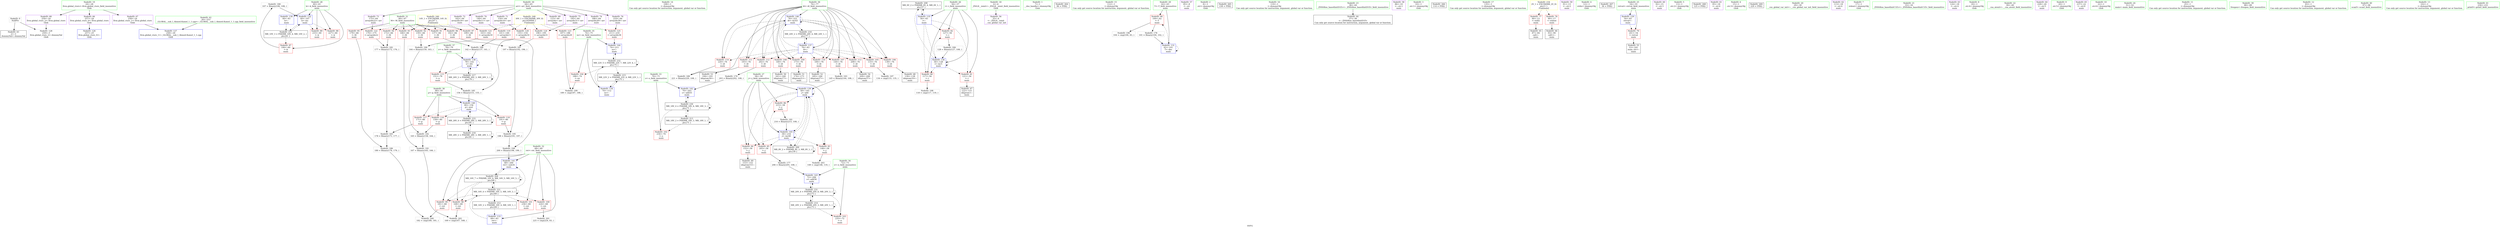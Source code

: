 digraph "SVFG" {
	label="SVFG";

	Node0x55e0d42adfe0 [shape=record,color=grey,label="{NodeID: 0\nNullPtr}"];
	Node0x55e0d42adfe0 -> Node0x55e0d42cf750[style=solid];
	Node0x55e0d42adfe0 -> Node0x55e0d42d5df0[style=solid];
	Node0x55e0d42d88e0 [shape=record,color=grey,label="{NodeID: 180\n107 = Binary(106, 108, )\n}"];
	Node0x55e0d42d88e0 -> Node0x55e0d42d6160[style=solid];
	Node0x55e0d42cfc90 [shape=record,color=red,label="{NodeID: 97\n199\<--66\n\<--M\nmain\n}"];
	Node0x55e0d42cfc90 -> Node0x55e0d42d3730[style=solid];
	Node0x55e0d42b2720 [shape=record,color=green,label="{NodeID: 14\n108\<--1\n\<--dummyObj\nCan only get source location for instruction, argument, global var or function.}"];
	Node0x55e0d42d3730 [shape=record,color=grey,label="{NodeID: 194\n200 = Binary(198, 199, )\n}"];
	Node0x55e0d42d3730 -> Node0x55e0d42d68b0[style=solid];
	Node0x55e0d42d07f0 [shape=record,color=red,label="{NodeID: 111\n193\<--76\n\<--i6\nmain\n}"];
	Node0x55e0d42d07f0 -> Node0x55e0d42d0ff0[style=solid];
	Node0x55e0d42cea60 [shape=record,color=green,label="{NodeID: 28\n60\<--61\nk\<--k_field_insensitive\nmain\n}"];
	Node0x55e0d42cea60 -> Node0x55e0d42d2c20[style=solid];
	Node0x55e0d42cea60 -> Node0x55e0d42d2cf0[style=solid];
	Node0x55e0d42cea60 -> Node0x55e0d42d2dc0[style=solid];
	Node0x55e0d42cea60 -> Node0x55e0d42d5fc0[style=solid];
	Node0x55e0d42cea60 -> Node0x55e0d42d6160[style=solid];
	Node0x55e0d42e37d0 [shape=record,color=black,label="{NodeID: 208\nMR_6V_2 = PHI(MR_6V_4, MR_6V_1, )\npts\{57 \}\n}"];
	Node0x55e0d42e37d0 -> Node0x55e0d42d63d0[style=dashed];
	Node0x55e0d42d5b20 [shape=record,color=red,label="{NodeID: 125\n211\<--210\n\<--arrayidx38\nmain\n}"];
	Node0x55e0d42d5b20 -> Node0x55e0d42d6b20[style=solid];
	Node0x55e0d42cf650 [shape=record,color=green,label="{NodeID: 42\n26\<--253\n_GLOBAL__sub_I_Ahmed.Kamel_1_1.cpp\<--_GLOBAL__sub_I_Ahmed.Kamel_1_1.cpp_field_insensitive\n}"];
	Node0x55e0d42cf650 -> Node0x55e0d42d5cf0[style=solid];
	Node0x55e0d42d6710 [shape=record,color=blue,label="{NodeID: 139\n58\<--145\nj\<--add\nmain\n}"];
	Node0x55e0d42d6710 -> Node0x55e0d42d28e0[style=dashed];
	Node0x55e0d42d6710 -> Node0x55e0d42d29b0[style=dashed];
	Node0x55e0d42d6710 -> Node0x55e0d42d2a80[style=dashed];
	Node0x55e0d42d6710 -> Node0x55e0d42d2b50[style=dashed];
	Node0x55e0d42d6710 -> Node0x55e0d42d6710[style=dashed];
	Node0x55e0d42d6710 -> Node0x55e0d42d6bf0[style=dashed];
	Node0x55e0d42d6710 -> Node0x55e0d42e3cd0[style=dashed];
	Node0x55e0d42d1260 [shape=record,color=purple,label="{NodeID: 56\n35\<--4\n\<--_ZStL8__ioinit\n__cxx_global_var_init\n}"];
	Node0x55e0d42d1e50 [shape=record,color=purple,label="{NodeID: 70\n140\<--64\narrayidx11\<--arr\nmain\n}"];
	Node0x55e0d42d1e50 -> Node0x55e0d42d5640[style=solid];
	Node0x55e0d42d29b0 [shape=record,color=red,label="{NodeID: 84\n152\<--58\n\<--j\nmain\n}"];
	Node0x55e0d42d29b0 -> Node0x55e0d42d0cb0[style=solid];
	Node0x55e0d42ae830 [shape=record,color=green,label="{NodeID: 1\n7\<--1\n__dso_handle\<--dummyObj\nGlob }"];
	Node0x55e0d40799b0 [shape=record,color=black,label="{NodeID: 264\n96 = PHI()\n}"];
	Node0x55e0d42d8a60 [shape=record,color=grey,label="{NodeID: 181\n216 = Binary(215, 108, )\n}"];
	Node0x55e0d42d8a60 -> Node0x55e0d42d6bf0[style=solid];
	Node0x55e0d42cfd60 [shape=record,color=red,label="{NodeID: 98\n168\<--68\n\<--ret\nmain\n}"];
	Node0x55e0d42cfd60 -> Node0x55e0d42dba30[style=solid];
	Node0x55e0d42ce1e0 [shape=record,color=green,label="{NodeID: 15\n112\<--1\n\<--dummyObj\nCan only get source location for instruction, argument, global var or function.}"];
	Node0x55e0d42d38b0 [shape=record,color=grey,label="{NodeID: 195\n198 = Binary(191, 197, )\n}"];
	Node0x55e0d42d38b0 -> Node0x55e0d42d3730[style=solid];
	Node0x55e0d42d08c0 [shape=record,color=red,label="{NodeID: 112\n202\<--76\n\<--i6\nmain\n}"];
	Node0x55e0d42d08c0 -> Node0x55e0d42d8760[style=solid];
	Node0x55e0d42ceb30 [shape=record,color=green,label="{NodeID: 29\n62\<--63\nT\<--T_field_insensitive\nmain\n}"];
	Node0x55e0d42ceb30 -> Node0x55e0d42d2e90[style=solid];
	Node0x55e0d42ceb30 -> Node0x55e0d42d6090[style=solid];
	Node0x55e0d42e3cd0 [shape=record,color=black,label="{NodeID: 209\nMR_8V_2 = PHI(MR_8V_3, MR_8V_1, )\npts\{59 \}\n}"];
	Node0x55e0d42e3cd0 -> Node0x55e0d42d6710[style=dashed];
	Node0x55e0d42e3cd0 -> Node0x55e0d42e3cd0[style=dashed];
	Node0x55e0d42d5bf0 [shape=record,color=blue,label="{NodeID: 126\n257\<--25\nllvm.global_ctors_0\<--\nGlob }"];
	Node0x55e0d42cf750 [shape=record,color=black,label="{NodeID: 43\n2\<--3\ndummyVal\<--dummyVal\n}"];
	Node0x55e0d42d67e0 [shape=record,color=blue,label="{NodeID: 140\n80\<--156\np\<--mul\nmain\n}"];
	Node0x55e0d42d67e0 -> Node0x55e0d42d53d0[style=dashed];
	Node0x55e0d42d67e0 -> Node0x55e0d42d54a0[style=dashed];
	Node0x55e0d42d67e0 -> Node0x55e0d42d5570[style=dashed];
	Node0x55e0d42d67e0 -> Node0x55e0d42eb4d0[style=dashed];
	Node0x55e0d42d1330 [shape=record,color=purple,label="{NodeID: 57\n85\<--8\n\<--.str\nmain\n}"];
	Node0x55e0d42d1f20 [shape=record,color=purple,label="{NodeID: 71\n154\<--64\narrayidx16\<--arr\nmain\n}"];
	Node0x55e0d42d1f20 -> Node0x55e0d42d5710[style=solid];
	Node0x55e0d42d2a80 [shape=record,color=red,label="{NodeID: 85\n205\<--58\n\<--j\nmain\n}"];
	Node0x55e0d42d2a80 -> Node0x55e0d42d8460[style=solid];
	Node0x55e0d42ae4c0 [shape=record,color=green,label="{NodeID: 2\n8\<--1\n.str\<--dummyObj\nGlob }"];
	Node0x55e0d42f96e0 [shape=record,color=black,label="{NodeID: 265\n238 = PHI()\n}"];
	Node0x55e0d42d8be0 [shape=record,color=grey,label="{NodeID: 182\n177 = Binary(172, 176, )\n}"];
	Node0x55e0d42d8be0 -> Node0x55e0d42d8d60[style=solid];
	Node0x55e0d42cfe30 [shape=record,color=red,label="{NodeID: 99\n181\<--68\n\<--ret\nmain\n}"];
	Node0x55e0d42cfe30 -> Node0x55e0d42d4030[style=solid];
	Node0x55e0d42ce270 [shape=record,color=green,label="{NodeID: 16\n119\<--1\n\<--dummyObj\nCan only get source location for instruction, argument, global var or function.}"];
	Node0x55e0d42d3a30 [shape=record,color=grey,label="{NodeID: 196\n104 = cmp(100, 83, )\n}"];
	Node0x55e0d42d0990 [shape=record,color=red,label="{NodeID: 113\n208\<--76\n\<--i6\nmain\n}"];
	Node0x55e0d42d0990 -> Node0x55e0d42d10c0[style=solid];
	Node0x55e0d42cec00 [shape=record,color=green,label="{NodeID: 30\n64\<--65\narr\<--arr_field_insensitive\nmain\n}"];
	Node0x55e0d42cec00 -> Node0x55e0d42d1d80[style=solid];
	Node0x55e0d42cec00 -> Node0x55e0d42d1e50[style=solid];
	Node0x55e0d42cec00 -> Node0x55e0d42d1f20[style=solid];
	Node0x55e0d42cec00 -> Node0x55e0d42d1ff0[style=solid];
	Node0x55e0d42cec00 -> Node0x55e0d42d20c0[style=solid];
	Node0x55e0d42cec00 -> Node0x55e0d42d2190[style=solid];
	Node0x55e0d42cec00 -> Node0x55e0d42d2260[style=solid];
	Node0x55e0d42cec00 -> Node0x55e0d42d2330[style=solid];
	Node0x55e0d42e41d0 [shape=record,color=black,label="{NodeID: 210\nMR_10V_3 = PHI(MR_10V_4, MR_10V_2, )\npts\{61 \}\n}"];
	Node0x55e0d42e41d0 -> Node0x55e0d42d2c20[style=dashed];
	Node0x55e0d42e41d0 -> Node0x55e0d42d6160[style=dashed];
	Node0x55e0d42d5cf0 [shape=record,color=blue,label="{NodeID: 127\n258\<--26\nllvm.global_ctors_1\<--_GLOBAL__sub_I_Ahmed.Kamel_1_1.cpp\nGlob }"];
	Node0x55e0d42cf850 [shape=record,color=black,label="{NodeID: 44\n37\<--38\n\<--_ZNSt8ios_base4InitD1Ev\nCan only get source location for instruction, argument, global var or function.}"];
	Node0x55e0d42d68b0 [shape=record,color=blue,label="{NodeID: 141\n68\<--200\nret\<--sub34\nmain\n}"];
	Node0x55e0d42d68b0 -> Node0x55e0d42e23d0[style=dashed];
	Node0x55e0d42d1400 [shape=record,color=purple,label="{NodeID: 58\n86\<--10\n\<--.str.1\nmain\n}"];
	Node0x55e0d42d1ff0 [shape=record,color=purple,label="{NodeID: 72\n162\<--64\narrayidx18\<--arr\nmain\n}"];
	Node0x55e0d42d1ff0 -> Node0x55e0d42d57e0[style=solid];
	Node0x55e0d42d2b50 [shape=record,color=red,label="{NodeID: 86\n215\<--58\n\<--j\nmain\n}"];
	Node0x55e0d42d2b50 -> Node0x55e0d42d8a60[style=solid];
	Node0x55e0d42adec0 [shape=record,color=green,label="{NodeID: 3\n10\<--1\n.str.1\<--dummyObj\nGlob }"];
	Node0x55e0d42f9e00 [shape=record,color=black,label="{NodeID: 266\n114 = PHI()\n}"];
	Node0x55e0d42d8d60 [shape=record,color=grey,label="{NodeID: 183\n178 = Binary(171, 177, )\n}"];
	Node0x55e0d42d8d60 -> Node0x55e0d42d91e0[style=solid];
	Node0x55e0d42cff00 [shape=record,color=red,label="{NodeID: 100\n224\<--68\n\<--ret\nmain\n}"];
	Node0x55e0d42cff00 -> Node0x55e0d42d41b0[style=solid];
	Node0x55e0d42ce300 [shape=record,color=green,label="{NodeID: 17\n135\<--1\n\<--dummyObj\nCan only get source location for instruction, argument, global var or function.}"];
	Node0x55e0d42d3bb0 [shape=record,color=grey,label="{NodeID: 197\n134 = cmp(133, 135, )\n}"];
	Node0x55e0d42d0a60 [shape=record,color=red,label="{NodeID: 114\n220\<--76\n\<--i6\nmain\n}"];
	Node0x55e0d42d0a60 -> Node0x55e0d42d9660[style=solid];
	Node0x55e0d42cecd0 [shape=record,color=green,label="{NodeID: 31\n66\<--67\nM\<--M_field_insensitive\nmain\n}"];
	Node0x55e0d42cecd0 -> Node0x55e0d42d2f60[style=solid];
	Node0x55e0d42cecd0 -> Node0x55e0d42d3030[style=solid];
	Node0x55e0d42cecd0 -> Node0x55e0d42d3100[style=solid];
	Node0x55e0d42cecd0 -> Node0x55e0d42d31d0[style=solid];
	Node0x55e0d42cecd0 -> Node0x55e0d42d32a0[style=solid];
	Node0x55e0d42cecd0 -> Node0x55e0d42cfbc0[style=solid];
	Node0x55e0d42cecd0 -> Node0x55e0d42cfc90[style=solid];
	Node0x55e0d42d5df0 [shape=record,color=blue, style = dotted,label="{NodeID: 128\n259\<--3\nllvm.global_ctors_2\<--dummyVal\nGlob }"];
	Node0x55e0d42cf950 [shape=record,color=black,label="{NodeID: 45\n87\<--84\ncall\<--\nmain\n}"];
	Node0x55e0d42d6980 [shape=record,color=blue,label="{NodeID: 142\n70\<--203\ns\<--add35\nmain\n}"];
	Node0x55e0d42d6980 -> Node0x55e0d42ea5d0[style=dashed];
	Node0x55e0d42d14d0 [shape=record,color=purple,label="{NodeID: 59\n91\<--13\n\<--.str.2\nmain\n}"];
	Node0x55e0d42d20c0 [shape=record,color=purple,label="{NodeID: 73\n175\<--64\narrayidx22\<--arr\nmain\n}"];
	Node0x55e0d42d20c0 -> Node0x55e0d42d58b0[style=solid];
	Node0x55e0d42d2c20 [shape=record,color=red,label="{NodeID: 87\n106\<--60\n\<--k\nmain\n}"];
	Node0x55e0d42d2c20 -> Node0x55e0d42d88e0[style=solid];
	Node0x55e0d42b1fc0 [shape=record,color=green,label="{NodeID: 4\n12\<--1\nstdin\<--dummyObj\nGlob }"];
	Node0x55e0d42f9f00 [shape=record,color=black,label="{NodeID: 267\n36 = PHI()\n}"];
	Node0x55e0d42d8ee0 [shape=record,color=grey,label="{NodeID: 184\n128 = Binary(127, 108, )\n}"];
	Node0x55e0d42d8ee0 -> Node0x55e0d42d64a0[style=solid];
	Node0x55e0d42cffd0 [shape=record,color=red,label="{NodeID: 101\n236\<--68\n\<--ret\nmain\n}"];
	Node0x55e0d42ce390 [shape=record,color=green,label="{NodeID: 18\n4\<--6\n_ZStL8__ioinit\<--_ZStL8__ioinit_field_insensitive\nGlob }"];
	Node0x55e0d42ce390 -> Node0x55e0d42d1260[style=solid];
	Node0x55e0d42d3d30 [shape=record,color=grey,label="{NodeID: 198\n118 = cmp(117, 119, )\n}"];
	Node0x55e0d42d0b30 [shape=record,color=red,label="{NodeID: 115\n151\<--78\n\<--x\nmain\n}"];
	Node0x55e0d42d0b30 -> Node0x55e0d42d9060[style=solid];
	Node0x55e0d42ceda0 [shape=record,color=green,label="{NodeID: 32\n68\<--69\nret\<--ret_field_insensitive\nmain\n}"];
	Node0x55e0d42ceda0 -> Node0x55e0d42cfd60[style=solid];
	Node0x55e0d42ceda0 -> Node0x55e0d42cfe30[style=solid];
	Node0x55e0d42ceda0 -> Node0x55e0d42cff00[style=solid];
	Node0x55e0d42ceda0 -> Node0x55e0d42cffd0[style=solid];
	Node0x55e0d42ceda0 -> Node0x55e0d42d6230[style=solid];
	Node0x55e0d42ceda0 -> Node0x55e0d42d68b0[style=solid];
	Node0x55e0d42e4bd0 [shape=record,color=black,label="{NodeID: 212\nMR_16V_2 = PHI(MR_16V_4, MR_16V_1, )\npts\{69 \}\n}"];
	Node0x55e0d42e4bd0 -> Node0x55e0d42d6230[style=dashed];
	Node0x55e0d42d5ef0 [shape=record,color=blue,label="{NodeID: 129\n54\<--83\nretval\<--\nmain\n}"];
	Node0x55e0d42d5ef0 -> Node0x55e0d42d25a0[style=dashed];
	Node0x55e0d42cfa20 [shape=record,color=black,label="{NodeID: 46\n93\<--90\ncall1\<--\nmain\n}"];
	Node0x55e0d42d6a50 [shape=record,color=blue,label="{NodeID: 143\n72\<--206\ne\<--add36\nmain\n}"];
	Node0x55e0d42d6a50 -> Node0x55e0d42eaad0[style=dashed];
	Node0x55e0d42d15a0 [shape=record,color=purple,label="{NodeID: 60\n92\<--15\n\<--.str.3\nmain\n}"];
	Node0x55e0d42ed160 [shape=record,color=yellow,style=double,label="{NodeID: 240\n14V_1 = ENCHI(MR_14V_0)\npts\{67 \}\nFun[main]}"];
	Node0x55e0d42ed160 -> Node0x55e0d42d2f60[style=dashed];
	Node0x55e0d42ed160 -> Node0x55e0d42d3030[style=dashed];
	Node0x55e0d42ed160 -> Node0x55e0d42d3100[style=dashed];
	Node0x55e0d42ed160 -> Node0x55e0d42d31d0[style=dashed];
	Node0x55e0d42ed160 -> Node0x55e0d42d32a0[style=dashed];
	Node0x55e0d42ed160 -> Node0x55e0d42cfbc0[style=dashed];
	Node0x55e0d42ed160 -> Node0x55e0d42cfc90[style=dashed];
	Node0x55e0d42d2190 [shape=record,color=purple,label="{NodeID: 74\n186\<--64\narrayidx28\<--arr\nmain\n}"];
	Node0x55e0d42d2190 -> Node0x55e0d42d5980[style=solid];
	Node0x55e0d42d2cf0 [shape=record,color=red,label="{NodeID: 88\n227\<--60\n\<--k\nmain\n}"];
	Node0x55e0d42ae920 [shape=record,color=green,label="{NodeID: 5\n13\<--1\n.str.2\<--dummyObj\nGlob }"];
	Node0x55e0d42fa000 [shape=record,color=black,label="{NodeID: 268\n125 = PHI()\n}"];
	Node0x55e0d42d9060 [shape=record,color=grey,label="{NodeID: 185\n156 = Binary(151, 155, )\n}"];
	Node0x55e0d42d9060 -> Node0x55e0d42d67e0[style=solid];
	Node0x55e0d42d00a0 [shape=record,color=red,label="{NodeID: 102\n234\<--70\n\<--s\nmain\n}"];
	Node0x55e0d42ce420 [shape=record,color=green,label="{NodeID: 19\n24\<--28\nllvm.global_ctors\<--llvm.global_ctors_field_insensitive\nGlob }"];
	Node0x55e0d42ce420 -> Node0x55e0d42d1a80[style=solid];
	Node0x55e0d42ce420 -> Node0x55e0d42d1b80[style=solid];
	Node0x55e0d42ce420 -> Node0x55e0d42d1c80[style=solid];
	Node0x55e0d42d3eb0 [shape=record,color=grey,label="{NodeID: 199\n189 = cmp(187, 188, )\n}"];
	Node0x55e0d42d53d0 [shape=record,color=red,label="{NodeID: 116\n158\<--80\n\<--p\nmain\n}"];
	Node0x55e0d42d53d0 -> Node0x55e0d42d3430[style=solid];
	Node0x55e0d42cee70 [shape=record,color=green,label="{NodeID: 33\n70\<--71\ns\<--s_field_insensitive\nmain\n}"];
	Node0x55e0d42cee70 -> Node0x55e0d42d00a0[style=solid];
	Node0x55e0d42cee70 -> Node0x55e0d42d6980[style=solid];
	Node0x55e0d42e50d0 [shape=record,color=black,label="{NodeID: 213\nMR_18V_2 = PHI(MR_18V_3, MR_18V_1, )\npts\{71 \}\n}"];
	Node0x55e0d42e50d0 -> Node0x55e0d42d00a0[style=dashed];
	Node0x55e0d42e50d0 -> Node0x55e0d42e50d0[style=dashed];
	Node0x55e0d42e50d0 -> Node0x55e0d42ea5d0[style=dashed];
	Node0x55e0d42d5fc0 [shape=record,color=blue,label="{NodeID: 130\n60\<--83\nk\<--\nmain\n}"];
	Node0x55e0d42d5fc0 -> Node0x55e0d42e41d0[style=dashed];
	Node0x55e0d42cfaf0 [shape=record,color=black,label="{NodeID: 47\n122\<--121\nidxprom\<--\nmain\n}"];
	Node0x55e0d42d6b20 [shape=record,color=blue,label="{NodeID: 144\n74\<--211\nxx\<--\nmain\n}"];
	Node0x55e0d42d6b20 -> Node0x55e0d42eafd0[style=dashed];
	Node0x55e0d42d1670 [shape=record,color=purple,label="{NodeID: 61\n95\<--18\n\<--.str.4\nmain\n}"];
	Node0x55e0d42d2260 [shape=record,color=purple,label="{NodeID: 75\n195\<--64\narrayidx31\<--arr\nmain\n}"];
	Node0x55e0d42d2260 -> Node0x55e0d42d5a50[style=solid];
	Node0x55e0d42d2dc0 [shape=record,color=red,label="{NodeID: 89\n233\<--60\n\<--k\nmain\n}"];
	Node0x55e0d42ae9b0 [shape=record,color=green,label="{NodeID: 6\n15\<--1\n.str.3\<--dummyObj\nGlob }"];
	Node0x55e0d42fa100 [shape=record,color=black,label="{NodeID: 269\n229 = PHI()\n}"];
	Node0x55e0d42d91e0 [shape=record,color=grey,label="{NodeID: 186\n180 = Binary(178, 179, )\n}"];
	Node0x55e0d42d91e0 -> Node0x55e0d42d4030[style=solid];
	Node0x55e0d42d0170 [shape=record,color=red,label="{NodeID: 103\n235\<--72\n\<--e\nmain\n}"];
	Node0x55e0d42ce4b0 [shape=record,color=green,label="{NodeID: 20\n29\<--30\n__cxx_global_var_init\<--__cxx_global_var_init_field_insensitive\n}"];
	Node0x55e0d42d4030 [shape=record,color=grey,label="{NodeID: 200\n182 = cmp(180, 181, )\n}"];
	Node0x55e0d42d54a0 [shape=record,color=red,label="{NodeID: 117\n171\<--80\n\<--p\nmain\n}"];
	Node0x55e0d42d54a0 -> Node0x55e0d42d8d60[style=solid];
	Node0x55e0d42cef40 [shape=record,color=green,label="{NodeID: 34\n72\<--73\ne\<--e_field_insensitive\nmain\n}"];
	Node0x55e0d42cef40 -> Node0x55e0d42d0170[style=solid];
	Node0x55e0d42cef40 -> Node0x55e0d42d6a50[style=solid];
	Node0x55e0d42e55d0 [shape=record,color=black,label="{NodeID: 214\nMR_20V_2 = PHI(MR_20V_3, MR_20V_1, )\npts\{73 \}\n}"];
	Node0x55e0d42e55d0 -> Node0x55e0d42d0170[style=dashed];
	Node0x55e0d42e55d0 -> Node0x55e0d42e55d0[style=dashed];
	Node0x55e0d42e55d0 -> Node0x55e0d42eaad0[style=dashed];
	Node0x55e0d42d6090 [shape=record,color=blue,label="{NodeID: 131\n62\<--101\nT\<--dec\nmain\n}"];
	Node0x55e0d42d6090 -> Node0x55e0d42d2e90[style=dashed];
	Node0x55e0d42d6090 -> Node0x55e0d42d6090[style=dashed];
	Node0x55e0d42d0be0 [shape=record,color=black,label="{NodeID: 48\n139\<--138\nidxprom10\<--\nmain\n}"];
	Node0x55e0d42d6bf0 [shape=record,color=blue,label="{NodeID: 145\n58\<--216\nj\<--inc40\nmain\n}"];
	Node0x55e0d42d6bf0 -> Node0x55e0d42d28e0[style=dashed];
	Node0x55e0d42d6bf0 -> Node0x55e0d42d29b0[style=dashed];
	Node0x55e0d42d6bf0 -> Node0x55e0d42d2a80[style=dashed];
	Node0x55e0d42d6bf0 -> Node0x55e0d42d2b50[style=dashed];
	Node0x55e0d42d6bf0 -> Node0x55e0d42d6710[style=dashed];
	Node0x55e0d42d6bf0 -> Node0x55e0d42d6bf0[style=dashed];
	Node0x55e0d42d6bf0 -> Node0x55e0d42e3cd0[style=dashed];
	Node0x55e0d42d1740 [shape=record,color=purple,label="{NodeID: 62\n113\<--18\n\<--.str.4\nmain\n}"];
	Node0x55e0d42d2330 [shape=record,color=purple,label="{NodeID: 76\n210\<--64\narrayidx38\<--arr\nmain\n}"];
	Node0x55e0d42d2330 -> Node0x55e0d42d5b20[style=solid];
	Node0x55e0d42d2e90 [shape=record,color=red,label="{NodeID: 90\n100\<--62\n\<--T\nmain\n}"];
	Node0x55e0d42d2e90 -> Node0x55e0d42d85e0[style=solid];
	Node0x55e0d42d2e90 -> Node0x55e0d42d3a30[style=solid];
	Node0x55e0d42ae5e0 [shape=record,color=green,label="{NodeID: 7\n17\<--1\nstdout\<--dummyObj\nGlob }"];
	Node0x55e0d42d9360 [shape=record,color=grey,label="{NodeID: 187\n197 = Binary(192, 196, )\n}"];
	Node0x55e0d42d9360 -> Node0x55e0d42d38b0[style=solid];
	Node0x55e0d42d0240 [shape=record,color=red,label="{NodeID: 104\n188\<--74\n\<--xx\nmain\n}"];
	Node0x55e0d42d0240 -> Node0x55e0d42d3eb0[style=solid];
	Node0x55e0d42ce540 [shape=record,color=green,label="{NodeID: 21\n33\<--34\n_ZNSt8ios_base4InitC1Ev\<--_ZNSt8ios_base4InitC1Ev_field_insensitive\n}"];
	Node0x55e0d42d41b0 [shape=record,color=grey,label="{NodeID: 201\n225 = cmp(224, 83, )\n}"];
	Node0x55e0d42d5570 [shape=record,color=red,label="{NodeID: 118\n191\<--80\n\<--p\nmain\n}"];
	Node0x55e0d42d5570 -> Node0x55e0d42d38b0[style=solid];
	Node0x55e0d42cf010 [shape=record,color=green,label="{NodeID: 35\n74\<--75\nxx\<--xx_field_insensitive\nmain\n}"];
	Node0x55e0d42cf010 -> Node0x55e0d42d0240[style=solid];
	Node0x55e0d42cf010 -> Node0x55e0d42d6300[style=solid];
	Node0x55e0d42cf010 -> Node0x55e0d42d6b20[style=solid];
	Node0x55e0d42e5ad0 [shape=record,color=black,label="{NodeID: 215\nMR_22V_2 = PHI(MR_22V_4, MR_22V_1, )\npts\{75 \}\n}"];
	Node0x55e0d42e5ad0 -> Node0x55e0d42d6300[style=dashed];
	Node0x55e0d42d6160 [shape=record,color=blue,label="{NodeID: 132\n60\<--107\nk\<--inc\nmain\n}"];
	Node0x55e0d42d6160 -> Node0x55e0d42d2cf0[style=dashed];
	Node0x55e0d42d6160 -> Node0x55e0d42d2dc0[style=dashed];
	Node0x55e0d42d6160 -> Node0x55e0d42e41d0[style=dashed];
	Node0x55e0d42d0cb0 [shape=record,color=black,label="{NodeID: 49\n153\<--152\nidxprom15\<--\nmain\n}"];
	Node0x55e0d42d6cc0 [shape=record,color=blue,label="{NodeID: 146\n76\<--221\ni6\<--inc43\nmain\n}"];
	Node0x55e0d42d6cc0 -> Node0x55e0d42d0310[style=dashed];
	Node0x55e0d42d6cc0 -> Node0x55e0d42d03e0[style=dashed];
	Node0x55e0d42d6cc0 -> Node0x55e0d42d04b0[style=dashed];
	Node0x55e0d42d6cc0 -> Node0x55e0d42d0580[style=dashed];
	Node0x55e0d42d6cc0 -> Node0x55e0d42d0650[style=dashed];
	Node0x55e0d42d6cc0 -> Node0x55e0d42d0720[style=dashed];
	Node0x55e0d42d6cc0 -> Node0x55e0d42d07f0[style=dashed];
	Node0x55e0d42d6cc0 -> Node0x55e0d42d08c0[style=dashed];
	Node0x55e0d42d6cc0 -> Node0x55e0d42d0990[style=dashed];
	Node0x55e0d42d6cc0 -> Node0x55e0d42d0a60[style=dashed];
	Node0x55e0d42d6cc0 -> Node0x55e0d42d6cc0[style=dashed];
	Node0x55e0d42d6cc0 -> Node0x55e0d42e5fd0[style=dashed];
	Node0x55e0d42d1810 [shape=record,color=purple,label="{NodeID: 63\n124\<--18\n\<--.str.4\nmain\n}"];
	Node0x55e0d42d2400 [shape=record,color=red,label="{NodeID: 77\n84\<--12\n\<--stdin\nmain\n}"];
	Node0x55e0d42d2400 -> Node0x55e0d42cf950[style=solid];
	Node0x55e0d42d2f60 [shape=record,color=red,label="{NodeID: 91\n137\<--66\n\<--M\nmain\n}"];
	Node0x55e0d42d2f60 -> Node0x55e0d42d94e0[style=solid];
	Node0x55e0d42ae670 [shape=record,color=green,label="{NodeID: 8\n18\<--1\n.str.4\<--dummyObj\nGlob }"];
	Node0x55e0d42d94e0 [shape=record,color=grey,label="{NodeID: 188\n142 = Binary(137, 141, )\n}"];
	Node0x55e0d42d94e0 -> Node0x55e0d42d6640[style=solid];
	Node0x55e0d42d0310 [shape=record,color=red,label="{NodeID: 105\n133\<--76\n\<--i6\nmain\n}"];
	Node0x55e0d42d0310 -> Node0x55e0d42d3bb0[style=solid];
	Node0x55e0d42ce5d0 [shape=record,color=green,label="{NodeID: 22\n39\<--40\n__cxa_atexit\<--__cxa_atexit_field_insensitive\n}"];
	Node0x55e0d42dba30 [shape=record,color=grey,label="{NodeID: 202\n169 = cmp(167, 168, )\n}"];
	Node0x55e0d42d5640 [shape=record,color=red,label="{NodeID: 119\n141\<--140\n\<--arrayidx11\nmain\n}"];
	Node0x55e0d42d5640 -> Node0x55e0d42d94e0[style=solid];
	Node0x55e0d42cf0e0 [shape=record,color=green,label="{NodeID: 36\n76\<--77\ni6\<--i6_field_insensitive\nmain\n}"];
	Node0x55e0d42cf0e0 -> Node0x55e0d42d0310[style=solid];
	Node0x55e0d42cf0e0 -> Node0x55e0d42d03e0[style=solid];
	Node0x55e0d42cf0e0 -> Node0x55e0d42d04b0[style=solid];
	Node0x55e0d42cf0e0 -> Node0x55e0d42d0580[style=solid];
	Node0x55e0d42cf0e0 -> Node0x55e0d42d0650[style=solid];
	Node0x55e0d42cf0e0 -> Node0x55e0d42d0720[style=solid];
	Node0x55e0d42cf0e0 -> Node0x55e0d42d07f0[style=solid];
	Node0x55e0d42cf0e0 -> Node0x55e0d42d08c0[style=solid];
	Node0x55e0d42cf0e0 -> Node0x55e0d42d0990[style=solid];
	Node0x55e0d42cf0e0 -> Node0x55e0d42d0a60[style=solid];
	Node0x55e0d42cf0e0 -> Node0x55e0d42d6570[style=solid];
	Node0x55e0d42cf0e0 -> Node0x55e0d42d6cc0[style=solid];
	Node0x55e0d42e5fd0 [shape=record,color=black,label="{NodeID: 216\nMR_24V_2 = PHI(MR_24V_4, MR_24V_1, )\npts\{77 \}\n}"];
	Node0x55e0d42e5fd0 -> Node0x55e0d42d6570[style=dashed];
	Node0x55e0d42d6230 [shape=record,color=blue,label="{NodeID: 133\n68\<--83\nret\<--\nmain\n}"];
	Node0x55e0d42d6230 -> Node0x55e0d42e78d0[style=dashed];
	Node0x55e0d42d0d80 [shape=record,color=black,label="{NodeID: 50\n161\<--160\nidxprom17\<--\nmain\n}"];
	Node0x55e0d42ea5d0 [shape=record,color=black,label="{NodeID: 230\nMR_18V_4 = PHI(MR_18V_6, MR_18V_3, )\npts\{71 \}\n}"];
	Node0x55e0d42ea5d0 -> Node0x55e0d42d00a0[style=dashed];
	Node0x55e0d42ea5d0 -> Node0x55e0d42d6980[style=dashed];
	Node0x55e0d42ea5d0 -> Node0x55e0d42e50d0[style=dashed];
	Node0x55e0d42ea5d0 -> Node0x55e0d42ea5d0[style=dashed];
	Node0x55e0d42d18e0 [shape=record,color=purple,label="{NodeID: 64\n228\<--20\n\<--.str.5\nmain\n}"];
	Node0x55e0d42d24d0 [shape=record,color=red,label="{NodeID: 78\n90\<--17\n\<--stdout\nmain\n}"];
	Node0x55e0d42d24d0 -> Node0x55e0d42cfa20[style=solid];
	Node0x55e0d42d3030 [shape=record,color=red,label="{NodeID: 92\n159\<--66\n\<--M\nmain\n}"];
	Node0x55e0d42d3030 -> Node0x55e0d42d97e0[style=solid];
	Node0x55e0d42ae700 [shape=record,color=green,label="{NodeID: 9\n20\<--1\n.str.5\<--dummyObj\nGlob }"];
	Node0x55e0d42d9660 [shape=record,color=grey,label="{NodeID: 189\n221 = Binary(220, 108, )\n}"];
	Node0x55e0d42d9660 -> Node0x55e0d42d6cc0[style=solid];
	Node0x55e0d42d03e0 [shape=record,color=red,label="{NodeID: 106\n138\<--76\n\<--i6\nmain\n}"];
	Node0x55e0d42d03e0 -> Node0x55e0d42d0be0[style=solid];
	Node0x55e0d42ce660 [shape=record,color=green,label="{NodeID: 23\n38\<--44\n_ZNSt8ios_base4InitD1Ev\<--_ZNSt8ios_base4InitD1Ev_field_insensitive\n}"];
	Node0x55e0d42ce660 -> Node0x55e0d42cf850[style=solid];
	Node0x55e0d42dbb70 [shape=record,color=grey,label="{NodeID: 203\n149 = cmp(148, 119, )\n}"];
	Node0x55e0d42d5710 [shape=record,color=red,label="{NodeID: 120\n155\<--154\n\<--arrayidx16\nmain\n}"];
	Node0x55e0d42d5710 -> Node0x55e0d42d9060[style=solid];
	Node0x55e0d42cf1b0 [shape=record,color=green,label="{NodeID: 37\n78\<--79\nx\<--x_field_insensitive\nmain\n}"];
	Node0x55e0d42cf1b0 -> Node0x55e0d42d0b30[style=solid];
	Node0x55e0d42cf1b0 -> Node0x55e0d42d6640[style=solid];
	Node0x55e0d42e64d0 [shape=record,color=black,label="{NodeID: 217\nMR_26V_2 = PHI(MR_26V_3, MR_26V_1, )\npts\{79 \}\n}"];
	Node0x55e0d42e64d0 -> Node0x55e0d42d6640[style=dashed];
	Node0x55e0d42e64d0 -> Node0x55e0d42e64d0[style=dashed];
	Node0x55e0d42d6300 [shape=record,color=blue,label="{NodeID: 134\n74\<--112\nxx\<--\nmain\n}"];
	Node0x55e0d42d6300 -> Node0x55e0d42e5ad0[style=dashed];
	Node0x55e0d42d6300 -> Node0x55e0d42eafd0[style=dashed];
	Node0x55e0d42d0e50 [shape=record,color=black,label="{NodeID: 51\n174\<--173\nidxprom21\<--\nmain\n}"];
	Node0x55e0d42eaad0 [shape=record,color=black,label="{NodeID: 231\nMR_20V_4 = PHI(MR_20V_6, MR_20V_3, )\npts\{73 \}\n}"];
	Node0x55e0d42eaad0 -> Node0x55e0d42d0170[style=dashed];
	Node0x55e0d42eaad0 -> Node0x55e0d42d6a50[style=dashed];
	Node0x55e0d42eaad0 -> Node0x55e0d42e55d0[style=dashed];
	Node0x55e0d42eaad0 -> Node0x55e0d42eaad0[style=dashed];
	Node0x55e0d42d19b0 [shape=record,color=purple,label="{NodeID: 65\n237\<--22\n\<--.str.6\nmain\n}"];
	Node0x55e0d42d25a0 [shape=record,color=red,label="{NodeID: 79\n241\<--54\n\<--retval\nmain\n}"];
	Node0x55e0d42d25a0 -> Node0x55e0d42d1190[style=solid];
	Node0x55e0d42d3100 [shape=record,color=red,label="{NodeID: 93\n166\<--66\n\<--M\nmain\n}"];
	Node0x55e0d42d3100 -> Node0x55e0d42d9960[style=solid];
	Node0x55e0d42ae180 [shape=record,color=green,label="{NodeID: 10\n22\<--1\n.str.6\<--dummyObj\nGlob }"];
	Node0x55e0d42d97e0 [shape=record,color=grey,label="{NodeID: 190\n164 = Binary(159, 163, )\n}"];
	Node0x55e0d42d97e0 -> Node0x55e0d42d3430[style=solid];
	Node0x55e0d42d04b0 [shape=record,color=red,label="{NodeID: 107\n144\<--76\n\<--i6\nmain\n}"];
	Node0x55e0d42d04b0 -> Node0x55e0d42d35b0[style=solid];
	Node0x55e0d42ce6f0 [shape=record,color=green,label="{NodeID: 24\n51\<--52\nmain\<--main_field_insensitive\n}"];
	Node0x55e0d42e23d0 [shape=record,color=black,label="{NodeID: 204\nMR_16V_7 = PHI(MR_16V_6, MR_16V_5, MR_16V_5, )\npts\{69 \}\n}"];
	Node0x55e0d42e23d0 -> Node0x55e0d42cfd60[style=dashed];
	Node0x55e0d42e23d0 -> Node0x55e0d42cfe30[style=dashed];
	Node0x55e0d42e23d0 -> Node0x55e0d42d68b0[style=dashed];
	Node0x55e0d42e23d0 -> Node0x55e0d42e23d0[style=dashed];
	Node0x55e0d42e23d0 -> Node0x55e0d42e78d0[style=dashed];
	Node0x55e0d42d57e0 [shape=record,color=red,label="{NodeID: 121\n163\<--162\n\<--arrayidx18\nmain\n}"];
	Node0x55e0d42d57e0 -> Node0x55e0d42d97e0[style=solid];
	Node0x55e0d42cf280 [shape=record,color=green,label="{NodeID: 38\n80\<--81\np\<--p_field_insensitive\nmain\n}"];
	Node0x55e0d42cf280 -> Node0x55e0d42d53d0[style=solid];
	Node0x55e0d42cf280 -> Node0x55e0d42d54a0[style=solid];
	Node0x55e0d42cf280 -> Node0x55e0d42d5570[style=solid];
	Node0x55e0d42cf280 -> Node0x55e0d42d67e0[style=solid];
	Node0x55e0d42e69d0 [shape=record,color=black,label="{NodeID: 218\nMR_28V_2 = PHI(MR_28V_3, MR_28V_1, )\npts\{81 \}\n}"];
	Node0x55e0d42e69d0 -> Node0x55e0d42e69d0[style=dashed];
	Node0x55e0d42e69d0 -> Node0x55e0d42eb4d0[style=dashed];
	Node0x55e0d42d63d0 [shape=record,color=blue,label="{NodeID: 135\n56\<--83\ni\<--\nmain\n}"];
	Node0x55e0d42d63d0 -> Node0x55e0d42d2670[style=dashed];
	Node0x55e0d42d63d0 -> Node0x55e0d42d2740[style=dashed];
	Node0x55e0d42d63d0 -> Node0x55e0d42d2810[style=dashed];
	Node0x55e0d42d63d0 -> Node0x55e0d42d64a0[style=dashed];
	Node0x55e0d42d63d0 -> Node0x55e0d42e37d0[style=dashed];
	Node0x55e0d42d0f20 [shape=record,color=black,label="{NodeID: 52\n185\<--184\nidxprom27\<--\nmain\n}"];
	Node0x55e0d42eafd0 [shape=record,color=black,label="{NodeID: 232\nMR_22V_5 = PHI(MR_22V_7, MR_22V_4, )\npts\{75 \}\n}"];
	Node0x55e0d42eafd0 -> Node0x55e0d42d0240[style=dashed];
	Node0x55e0d42eafd0 -> Node0x55e0d42d6b20[style=dashed];
	Node0x55e0d42eafd0 -> Node0x55e0d42e5ad0[style=dashed];
	Node0x55e0d42eafd0 -> Node0x55e0d42eafd0[style=dashed];
	Node0x55e0d42d1a80 [shape=record,color=purple,label="{NodeID: 66\n257\<--24\nllvm.global_ctors_0\<--llvm.global_ctors\nGlob }"];
	Node0x55e0d42d1a80 -> Node0x55e0d42d5bf0[style=solid];
	Node0x55e0d42d2670 [shape=record,color=red,label="{NodeID: 80\n117\<--56\n\<--i\nmain\n}"];
	Node0x55e0d42d2670 -> Node0x55e0d42d3d30[style=solid];
	Node0x55e0d42d8460 [shape=record,color=grey,label="{NodeID: 177\n206 = Binary(205, 108, )\n}"];
	Node0x55e0d42d8460 -> Node0x55e0d42d6a50[style=solid];
	Node0x55e0d42d31d0 [shape=record,color=red,label="{NodeID: 94\n172\<--66\n\<--M\nmain\n}"];
	Node0x55e0d42d31d0 -> Node0x55e0d42d8be0[style=solid];
	Node0x55e0d42ae250 [shape=record,color=green,label="{NodeID: 11\n25\<--1\n\<--dummyObj\nCan only get source location for instruction, argument, global var or function.}"];
	Node0x55e0d42d9960 [shape=record,color=grey,label="{NodeID: 191\n167 = Binary(165, 166, )\n}"];
	Node0x55e0d42d9960 -> Node0x55e0d42dba30[style=solid];
	Node0x55e0d42d0580 [shape=record,color=red,label="{NodeID: 108\n160\<--76\n\<--i6\nmain\n}"];
	Node0x55e0d42d0580 -> Node0x55e0d42d0d80[style=solid];
	Node0x55e0d42ce7f0 [shape=record,color=green,label="{NodeID: 25\n54\<--55\nretval\<--retval_field_insensitive\nmain\n}"];
	Node0x55e0d42ce7f0 -> Node0x55e0d42d25a0[style=solid];
	Node0x55e0d42ce7f0 -> Node0x55e0d42d5ef0[style=solid];
	Node0x55e0d42d58b0 [shape=record,color=red,label="{NodeID: 122\n176\<--175\n\<--arrayidx22\nmain\n}"];
	Node0x55e0d42d58b0 -> Node0x55e0d42d8be0[style=solid];
	Node0x55e0d42cf350 [shape=record,color=green,label="{NodeID: 39\n88\<--89\nfreopen\<--freopen_field_insensitive\n}"];
	Node0x55e0d42d64a0 [shape=record,color=blue,label="{NodeID: 136\n56\<--128\ni\<--inc5\nmain\n}"];
	Node0x55e0d42d64a0 -> Node0x55e0d42d2670[style=dashed];
	Node0x55e0d42d64a0 -> Node0x55e0d42d2740[style=dashed];
	Node0x55e0d42d64a0 -> Node0x55e0d42d2810[style=dashed];
	Node0x55e0d42d64a0 -> Node0x55e0d42d64a0[style=dashed];
	Node0x55e0d42d64a0 -> Node0x55e0d42e37d0[style=dashed];
	Node0x55e0d42d0ff0 [shape=record,color=black,label="{NodeID: 53\n194\<--193\nidxprom30\<--\nmain\n}"];
	Node0x55e0d42eb4d0 [shape=record,color=black,label="{NodeID: 233\nMR_28V_4 = PHI(MR_28V_5, MR_28V_3, )\npts\{81 \}\n}"];
	Node0x55e0d42eb4d0 -> Node0x55e0d42d67e0[style=dashed];
	Node0x55e0d42eb4d0 -> Node0x55e0d42e69d0[style=dashed];
	Node0x55e0d42eb4d0 -> Node0x55e0d42eb4d0[style=dashed];
	Node0x55e0d42d1b80 [shape=record,color=purple,label="{NodeID: 67\n258\<--24\nllvm.global_ctors_1\<--llvm.global_ctors\nGlob }"];
	Node0x55e0d42d1b80 -> Node0x55e0d42d5cf0[style=solid];
	Node0x55e0d42d2740 [shape=record,color=red,label="{NodeID: 81\n121\<--56\n\<--i\nmain\n}"];
	Node0x55e0d42d2740 -> Node0x55e0d42cfaf0[style=solid];
	Node0x55e0d42d85e0 [shape=record,color=grey,label="{NodeID: 178\n101 = Binary(100, 102, )\n}"];
	Node0x55e0d42d85e0 -> Node0x55e0d42d6090[style=solid];
	Node0x55e0d42d32a0 [shape=record,color=red,label="{NodeID: 95\n179\<--66\n\<--M\nmain\n}"];
	Node0x55e0d42d32a0 -> Node0x55e0d42d91e0[style=solid];
	Node0x55e0d42b2580 [shape=record,color=green,label="{NodeID: 12\n83\<--1\n\<--dummyObj\nCan only get source location for instruction, argument, global var or function.}"];
	Node0x55e0d42d3430 [shape=record,color=grey,label="{NodeID: 192\n165 = Binary(158, 164, )\n}"];
	Node0x55e0d42d3430 -> Node0x55e0d42d9960[style=solid];
	Node0x55e0d42d0650 [shape=record,color=red,label="{NodeID: 109\n173\<--76\n\<--i6\nmain\n}"];
	Node0x55e0d42d0650 -> Node0x55e0d42d0e50[style=solid];
	Node0x55e0d42ce8c0 [shape=record,color=green,label="{NodeID: 26\n56\<--57\ni\<--i_field_insensitive\nmain\n}"];
	Node0x55e0d42ce8c0 -> Node0x55e0d42d2670[style=solid];
	Node0x55e0d42ce8c0 -> Node0x55e0d42d2740[style=solid];
	Node0x55e0d42ce8c0 -> Node0x55e0d42d2810[style=solid];
	Node0x55e0d42ce8c0 -> Node0x55e0d42d63d0[style=solid];
	Node0x55e0d42ce8c0 -> Node0x55e0d42d64a0[style=solid];
	Node0x55e0d42d5980 [shape=record,color=red,label="{NodeID: 123\n187\<--186\n\<--arrayidx28\nmain\n}"];
	Node0x55e0d42d5980 -> Node0x55e0d42d3eb0[style=solid];
	Node0x55e0d42cf450 [shape=record,color=green,label="{NodeID: 40\n97\<--98\nscanf\<--scanf_field_insensitive\n}"];
	Node0x55e0d42d6570 [shape=record,color=blue,label="{NodeID: 137\n76\<--83\ni6\<--\nmain\n}"];
	Node0x55e0d42d6570 -> Node0x55e0d42d0310[style=dashed];
	Node0x55e0d42d6570 -> Node0x55e0d42d03e0[style=dashed];
	Node0x55e0d42d6570 -> Node0x55e0d42d04b0[style=dashed];
	Node0x55e0d42d6570 -> Node0x55e0d42d0580[style=dashed];
	Node0x55e0d42d6570 -> Node0x55e0d42d0650[style=dashed];
	Node0x55e0d42d6570 -> Node0x55e0d42d0720[style=dashed];
	Node0x55e0d42d6570 -> Node0x55e0d42d07f0[style=dashed];
	Node0x55e0d42d6570 -> Node0x55e0d42d08c0[style=dashed];
	Node0x55e0d42d6570 -> Node0x55e0d42d0990[style=dashed];
	Node0x55e0d42d6570 -> Node0x55e0d42d0a60[style=dashed];
	Node0x55e0d42d6570 -> Node0x55e0d42d6cc0[style=dashed];
	Node0x55e0d42d6570 -> Node0x55e0d42e5fd0[style=dashed];
	Node0x55e0d42d10c0 [shape=record,color=black,label="{NodeID: 54\n209\<--208\nidxprom37\<--\nmain\n}"];
	Node0x55e0d42ec1e0 [shape=record,color=yellow,style=double,label="{NodeID: 234\n2V_1 = ENCHI(MR_2V_0)\npts\{1 \}\nFun[main]}"];
	Node0x55e0d42ec1e0 -> Node0x55e0d42d2400[style=dashed];
	Node0x55e0d42ec1e0 -> Node0x55e0d42d24d0[style=dashed];
	Node0x55e0d42d1c80 [shape=record,color=purple,label="{NodeID: 68\n259\<--24\nllvm.global_ctors_2\<--llvm.global_ctors\nGlob }"];
	Node0x55e0d42d1c80 -> Node0x55e0d42d5df0[style=solid];
	Node0x55e0d42ed860 [shape=record,color=yellow,style=double,label="{NodeID: 248\n30V_1 = ENCHI(MR_30V_0)\npts\{650000 \}\nFun[main]}"];
	Node0x55e0d42ed860 -> Node0x55e0d42d5640[style=dashed];
	Node0x55e0d42ed860 -> Node0x55e0d42d5710[style=dashed];
	Node0x55e0d42ed860 -> Node0x55e0d42d57e0[style=dashed];
	Node0x55e0d42ed860 -> Node0x55e0d42d58b0[style=dashed];
	Node0x55e0d42ed860 -> Node0x55e0d42d5980[style=dashed];
	Node0x55e0d42ed860 -> Node0x55e0d42d5a50[style=dashed];
	Node0x55e0d42ed860 -> Node0x55e0d42d5b20[style=dashed];
	Node0x55e0d42d2810 [shape=record,color=red,label="{NodeID: 82\n127\<--56\n\<--i\nmain\n}"];
	Node0x55e0d42d2810 -> Node0x55e0d42d8ee0[style=solid];
	Node0x55e0d42d8760 [shape=record,color=grey,label="{NodeID: 179\n203 = Binary(202, 108, )\n}"];
	Node0x55e0d42d8760 -> Node0x55e0d42d6980[style=solid];
	Node0x55e0d42cfbc0 [shape=record,color=red,label="{NodeID: 96\n192\<--66\n\<--M\nmain\n}"];
	Node0x55e0d42cfbc0 -> Node0x55e0d42d9360[style=solid];
	Node0x55e0d42b2650 [shape=record,color=green,label="{NodeID: 13\n102\<--1\n\<--dummyObj\nCan only get source location for instruction, argument, global var or function.}"];
	Node0x55e0d42d35b0 [shape=record,color=grey,label="{NodeID: 193\n145 = Binary(144, 108, )\n}"];
	Node0x55e0d42d35b0 -> Node0x55e0d42d6710[style=solid];
	Node0x55e0d42d0720 [shape=record,color=red,label="{NodeID: 110\n184\<--76\n\<--i6\nmain\n}"];
	Node0x55e0d42d0720 -> Node0x55e0d42d0f20[style=solid];
	Node0x55e0d42ce990 [shape=record,color=green,label="{NodeID: 27\n58\<--59\nj\<--j_field_insensitive\nmain\n}"];
	Node0x55e0d42ce990 -> Node0x55e0d42d28e0[style=solid];
	Node0x55e0d42ce990 -> Node0x55e0d42d29b0[style=solid];
	Node0x55e0d42ce990 -> Node0x55e0d42d2a80[style=solid];
	Node0x55e0d42ce990 -> Node0x55e0d42d2b50[style=solid];
	Node0x55e0d42ce990 -> Node0x55e0d42d6710[style=solid];
	Node0x55e0d42ce990 -> Node0x55e0d42d6bf0[style=solid];
	Node0x55e0d42d5a50 [shape=record,color=red,label="{NodeID: 124\n196\<--195\n\<--arrayidx31\nmain\n}"];
	Node0x55e0d42d5a50 -> Node0x55e0d42d9360[style=solid];
	Node0x55e0d42cf550 [shape=record,color=green,label="{NodeID: 41\n230\<--231\nprintf\<--printf_field_insensitive\n}"];
	Node0x55e0d42e78d0 [shape=record,color=black,label="{NodeID: 221\nMR_16V_4 = PHI(MR_16V_5, MR_16V_3, )\npts\{69 \}\n}"];
	Node0x55e0d42e78d0 -> Node0x55e0d42cfd60[style=dashed];
	Node0x55e0d42e78d0 -> Node0x55e0d42cfe30[style=dashed];
	Node0x55e0d42e78d0 -> Node0x55e0d42cff00[style=dashed];
	Node0x55e0d42e78d0 -> Node0x55e0d42cffd0[style=dashed];
	Node0x55e0d42e78d0 -> Node0x55e0d42d68b0[style=dashed];
	Node0x55e0d42e78d0 -> Node0x55e0d42e23d0[style=dashed];
	Node0x55e0d42e78d0 -> Node0x55e0d42e4bd0[style=dashed];
	Node0x55e0d42e78d0 -> Node0x55e0d42e78d0[style=dashed];
	Node0x55e0d42d6640 [shape=record,color=blue,label="{NodeID: 138\n78\<--142\nx\<--div\nmain\n}"];
	Node0x55e0d42d6640 -> Node0x55e0d42d0b30[style=dashed];
	Node0x55e0d42d6640 -> Node0x55e0d42d6640[style=dashed];
	Node0x55e0d42d6640 -> Node0x55e0d42e64d0[style=dashed];
	Node0x55e0d42d1190 [shape=record,color=black,label="{NodeID: 55\n53\<--241\nmain_ret\<--\nmain\n}"];
	Node0x55e0d42d1d80 [shape=record,color=purple,label="{NodeID: 69\n123\<--64\narrayidx\<--arr\nmain\n}"];
	Node0x55e0d42d28e0 [shape=record,color=red,label="{NodeID: 83\n148\<--58\n\<--j\nmain\n}"];
	Node0x55e0d42d28e0 -> Node0x55e0d42dbb70[style=solid];
}
